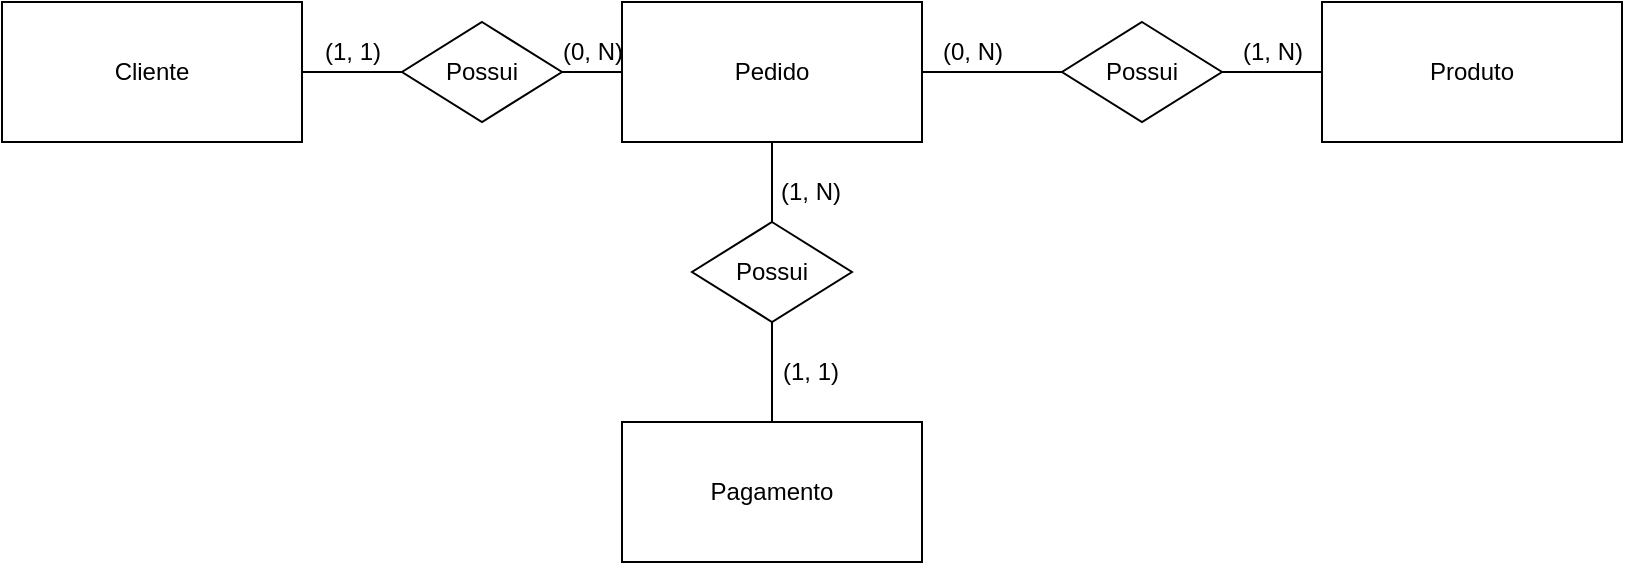 <mxfile version="26.2.4" pages="3">
  <diagram name="Modelo Conceitual" id="sa0t1ONpzhKEPDF6zusG">
    <mxGraphModel dx="1044" dy="562" grid="1" gridSize="10" guides="1" tooltips="1" connect="1" arrows="1" fold="1" page="1" pageScale="1" pageWidth="827" pageHeight="1169" math="0" shadow="0">
      <root>
        <mxCell id="0" />
        <mxCell id="1" parent="0" />
        <mxCell id="K5vVYMxrKL6BRSCD3pWz-1" value="Cliente" style="whiteSpace=wrap;html=1;align=center;" vertex="1" parent="1">
          <mxGeometry x="10" y="70" width="150" height="70" as="geometry" />
        </mxCell>
        <mxCell id="K5vVYMxrKL6BRSCD3pWz-2" value="Produto" style="whiteSpace=wrap;html=1;align=center;" vertex="1" parent="1">
          <mxGeometry x="670" y="70" width="150" height="70" as="geometry" />
        </mxCell>
        <mxCell id="G2sPV3kaA6L4E1UB9bNJ-5" value="" style="edgeStyle=orthogonalEdgeStyle;rounded=0;orthogonalLoop=1;jettySize=auto;html=1;endArrow=none;startFill=0;" edge="1" parent="1" source="K5vVYMxrKL6BRSCD3pWz-3" target="K5vVYMxrKL6BRSCD3pWz-7">
          <mxGeometry relative="1" as="geometry" />
        </mxCell>
        <mxCell id="K5vVYMxrKL6BRSCD3pWz-3" value="Pedido" style="whiteSpace=wrap;html=1;align=center;" vertex="1" parent="1">
          <mxGeometry x="320" y="70" width="150" height="70" as="geometry" />
        </mxCell>
        <mxCell id="K5vVYMxrKL6BRSCD3pWz-4" value="Pagamento" style="whiteSpace=wrap;html=1;align=center;" vertex="1" parent="1">
          <mxGeometry x="320" y="280" width="150" height="70" as="geometry" />
        </mxCell>
        <mxCell id="K5vVYMxrKL6BRSCD3pWz-5" value="Possui" style="shape=rhombus;perimeter=rhombusPerimeter;whiteSpace=wrap;html=1;align=center;" vertex="1" parent="1">
          <mxGeometry x="210" y="80" width="80" height="50" as="geometry" />
        </mxCell>
        <mxCell id="K5vVYMxrKL6BRSCD3pWz-6" value="Possui" style="shape=rhombus;perimeter=rhombusPerimeter;whiteSpace=wrap;html=1;align=center;" vertex="1" parent="1">
          <mxGeometry x="540" y="80" width="80" height="50" as="geometry" />
        </mxCell>
        <mxCell id="G2sPV3kaA6L4E1UB9bNJ-6" value="" style="edgeStyle=orthogonalEdgeStyle;rounded=0;orthogonalLoop=1;jettySize=auto;html=1;endArrow=none;startFill=0;" edge="1" parent="1" source="K5vVYMxrKL6BRSCD3pWz-7" target="K5vVYMxrKL6BRSCD3pWz-4">
          <mxGeometry relative="1" as="geometry" />
        </mxCell>
        <mxCell id="K5vVYMxrKL6BRSCD3pWz-7" value="Possui" style="shape=rhombus;perimeter=rhombusPerimeter;whiteSpace=wrap;html=1;align=center;" vertex="1" parent="1">
          <mxGeometry x="355" y="180" width="80" height="50" as="geometry" />
        </mxCell>
        <mxCell id="G2sPV3kaA6L4E1UB9bNJ-1" value="" style="endArrow=none;html=1;rounded=0;exitX=1;exitY=0.5;exitDx=0;exitDy=0;entryX=0;entryY=0.5;entryDx=0;entryDy=0;" edge="1" parent="1" source="K5vVYMxrKL6BRSCD3pWz-1" target="K5vVYMxrKL6BRSCD3pWz-5">
          <mxGeometry relative="1" as="geometry">
            <mxPoint x="330" y="290" as="sourcePoint" />
            <mxPoint x="490" y="290" as="targetPoint" />
          </mxGeometry>
        </mxCell>
        <mxCell id="G2sPV3kaA6L4E1UB9bNJ-2" value="" style="endArrow=none;html=1;rounded=0;exitX=1;exitY=0.5;exitDx=0;exitDy=0;entryX=0;entryY=0.5;entryDx=0;entryDy=0;" edge="1" parent="1" source="K5vVYMxrKL6BRSCD3pWz-5" target="K5vVYMxrKL6BRSCD3pWz-3">
          <mxGeometry relative="1" as="geometry">
            <mxPoint x="190" y="115" as="sourcePoint" />
            <mxPoint x="220" y="115" as="targetPoint" />
          </mxGeometry>
        </mxCell>
        <mxCell id="G2sPV3kaA6L4E1UB9bNJ-3" value="" style="endArrow=none;html=1;rounded=0;exitX=1;exitY=0.5;exitDx=0;exitDy=0;entryX=0;entryY=0.5;entryDx=0;entryDy=0;" edge="1" parent="1" source="K5vVYMxrKL6BRSCD3pWz-3" target="K5vVYMxrKL6BRSCD3pWz-6">
          <mxGeometry relative="1" as="geometry">
            <mxPoint x="200" y="125" as="sourcePoint" />
            <mxPoint x="230" y="125" as="targetPoint" />
          </mxGeometry>
        </mxCell>
        <mxCell id="G2sPV3kaA6L4E1UB9bNJ-4" value="" style="endArrow=none;html=1;rounded=0;exitX=1;exitY=0.5;exitDx=0;exitDy=0;entryX=0;entryY=0.5;entryDx=0;entryDy=0;" edge="1" parent="1" source="K5vVYMxrKL6BRSCD3pWz-6" target="K5vVYMxrKL6BRSCD3pWz-2">
          <mxGeometry relative="1" as="geometry">
            <mxPoint x="210" y="135" as="sourcePoint" />
            <mxPoint x="240" y="135" as="targetPoint" />
          </mxGeometry>
        </mxCell>
        <mxCell id="G2sPV3kaA6L4E1UB9bNJ-7" value="(1, 1)" style="text;html=1;align=center;verticalAlign=middle;resizable=0;points=[];autosize=1;strokeColor=none;fillColor=none;" vertex="1" parent="1">
          <mxGeometry x="160" y="80" width="50" height="30" as="geometry" />
        </mxCell>
        <mxCell id="G2sPV3kaA6L4E1UB9bNJ-8" value="(0, N)" style="text;html=1;align=center;verticalAlign=middle;resizable=0;points=[];autosize=1;strokeColor=none;fillColor=none;" vertex="1" parent="1">
          <mxGeometry x="280" y="80" width="50" height="30" as="geometry" />
        </mxCell>
        <mxCell id="G2sPV3kaA6L4E1UB9bNJ-9" value="(0, N)" style="text;html=1;align=center;verticalAlign=middle;resizable=0;points=[];autosize=1;strokeColor=none;fillColor=none;" vertex="1" parent="1">
          <mxGeometry x="470" y="80" width="50" height="30" as="geometry" />
        </mxCell>
        <mxCell id="G2sPV3kaA6L4E1UB9bNJ-10" value="(1, N)" style="text;html=1;align=center;verticalAlign=middle;resizable=0;points=[];autosize=1;strokeColor=none;fillColor=none;" vertex="1" parent="1">
          <mxGeometry x="620" y="80" width="50" height="30" as="geometry" />
        </mxCell>
        <mxCell id="G2sPV3kaA6L4E1UB9bNJ-11" value="(1, N)" style="text;html=1;align=center;verticalAlign=middle;resizable=0;points=[];autosize=1;strokeColor=none;fillColor=none;" vertex="1" parent="1">
          <mxGeometry x="389" y="150" width="50" height="30" as="geometry" />
        </mxCell>
        <mxCell id="G2sPV3kaA6L4E1UB9bNJ-12" value="(1, 1)" style="text;html=1;align=center;verticalAlign=middle;resizable=0;points=[];autosize=1;strokeColor=none;fillColor=none;" vertex="1" parent="1">
          <mxGeometry x="389" y="240" width="50" height="30" as="geometry" />
        </mxCell>
      </root>
    </mxGraphModel>
  </diagram>
  <diagram id="-EmVfnJHiGt8bTqdFZTD" name="Modelo Lógico">
    <mxGraphModel dx="1044" dy="562" grid="1" gridSize="10" guides="1" tooltips="1" connect="1" arrows="1" fold="1" page="1" pageScale="1" pageWidth="827" pageHeight="1169" math="0" shadow="0">
      <root>
        <mxCell id="0" />
        <mxCell id="1" parent="0" />
      </root>
    </mxGraphModel>
  </diagram>
  <diagram id="thweWF7tIu5_0cm6NJN4" name="Modelo Físico">
    <mxGraphModel dx="1044" dy="562" grid="1" gridSize="10" guides="1" tooltips="1" connect="1" arrows="1" fold="1" page="1" pageScale="1" pageWidth="827" pageHeight="1169" math="0" shadow="0">
      <root>
        <mxCell id="0" />
        <mxCell id="1" parent="0" />
      </root>
    </mxGraphModel>
  </diagram>
</mxfile>
